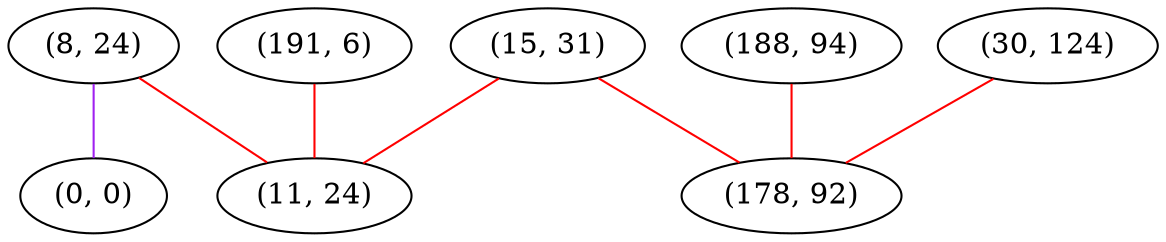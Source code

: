 graph "" {
"(191, 6)";
"(8, 24)";
"(188, 94)";
"(15, 31)";
"(30, 124)";
"(0, 0)";
"(178, 92)";
"(11, 24)";
"(191, 6)" -- "(11, 24)"  [color=red, key=0, weight=1];
"(8, 24)" -- "(11, 24)"  [color=red, key=0, weight=1];
"(8, 24)" -- "(0, 0)"  [color=purple, key=0, weight=4];
"(188, 94)" -- "(178, 92)"  [color=red, key=0, weight=1];
"(15, 31)" -- "(11, 24)"  [color=red, key=0, weight=1];
"(15, 31)" -- "(178, 92)"  [color=red, key=0, weight=1];
"(30, 124)" -- "(178, 92)"  [color=red, key=0, weight=1];
}

